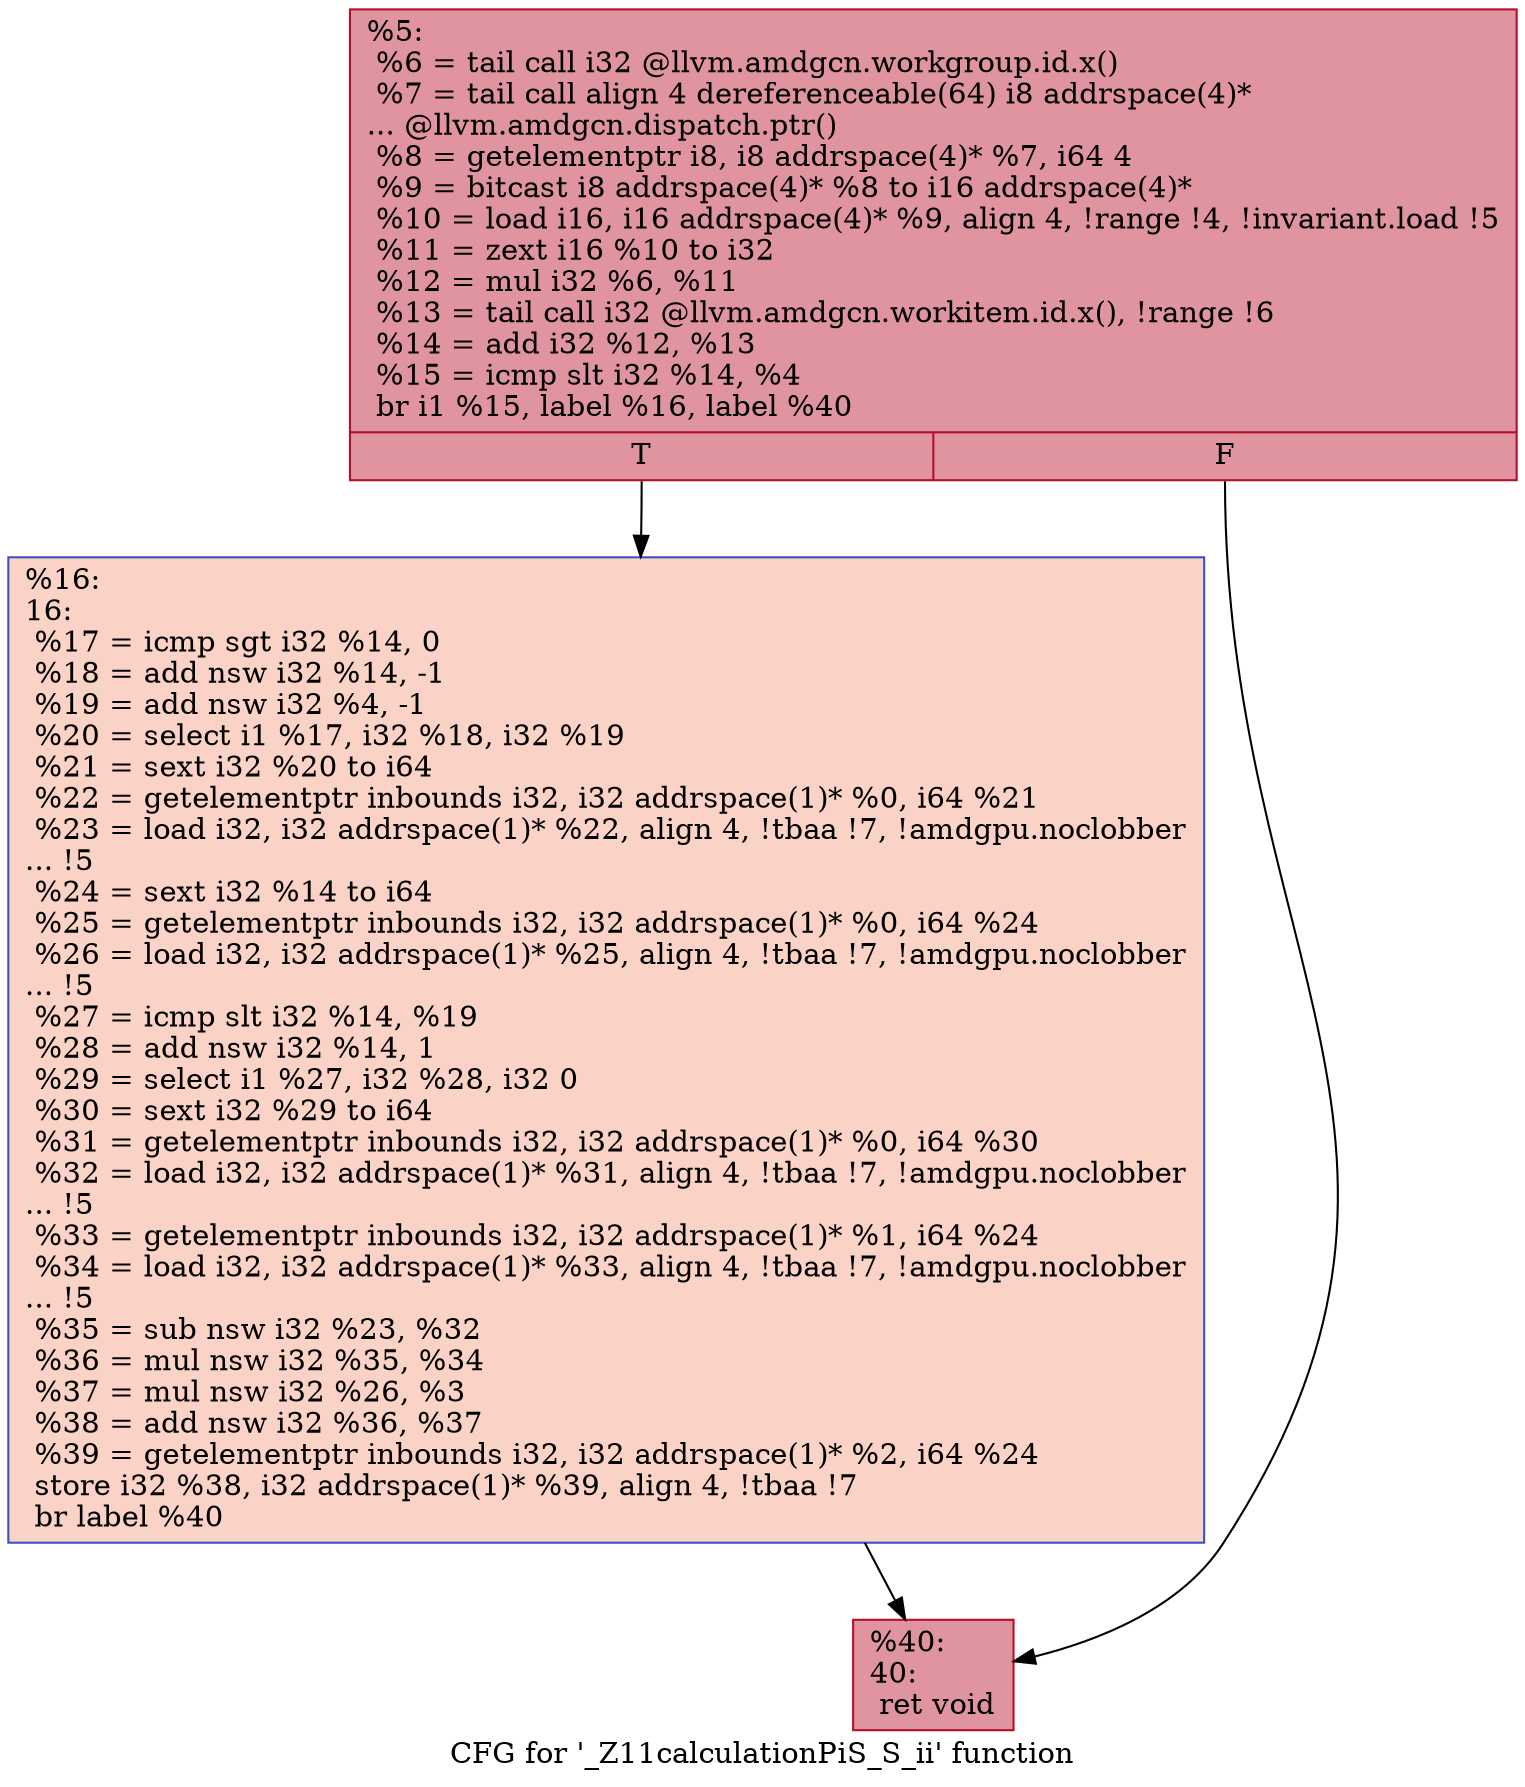 digraph "CFG for '_Z11calculationPiS_S_ii' function" {
	label="CFG for '_Z11calculationPiS_S_ii' function";

	Node0x48933e0 [shape=record,color="#b70d28ff", style=filled, fillcolor="#b70d2870",label="{%5:\l  %6 = tail call i32 @llvm.amdgcn.workgroup.id.x()\l  %7 = tail call align 4 dereferenceable(64) i8 addrspace(4)*\l... @llvm.amdgcn.dispatch.ptr()\l  %8 = getelementptr i8, i8 addrspace(4)* %7, i64 4\l  %9 = bitcast i8 addrspace(4)* %8 to i16 addrspace(4)*\l  %10 = load i16, i16 addrspace(4)* %9, align 4, !range !4, !invariant.load !5\l  %11 = zext i16 %10 to i32\l  %12 = mul i32 %6, %11\l  %13 = tail call i32 @llvm.amdgcn.workitem.id.x(), !range !6\l  %14 = add i32 %12, %13\l  %15 = icmp slt i32 %14, %4\l  br i1 %15, label %16, label %40\l|{<s0>T|<s1>F}}"];
	Node0x48933e0:s0 -> Node0x48952a0;
	Node0x48933e0:s1 -> Node0x4895330;
	Node0x48952a0 [shape=record,color="#3d50c3ff", style=filled, fillcolor="#f59c7d70",label="{%16:\l16:                                               \l  %17 = icmp sgt i32 %14, 0\l  %18 = add nsw i32 %14, -1\l  %19 = add nsw i32 %4, -1\l  %20 = select i1 %17, i32 %18, i32 %19\l  %21 = sext i32 %20 to i64\l  %22 = getelementptr inbounds i32, i32 addrspace(1)* %0, i64 %21\l  %23 = load i32, i32 addrspace(1)* %22, align 4, !tbaa !7, !amdgpu.noclobber\l... !5\l  %24 = sext i32 %14 to i64\l  %25 = getelementptr inbounds i32, i32 addrspace(1)* %0, i64 %24\l  %26 = load i32, i32 addrspace(1)* %25, align 4, !tbaa !7, !amdgpu.noclobber\l... !5\l  %27 = icmp slt i32 %14, %19\l  %28 = add nsw i32 %14, 1\l  %29 = select i1 %27, i32 %28, i32 0\l  %30 = sext i32 %29 to i64\l  %31 = getelementptr inbounds i32, i32 addrspace(1)* %0, i64 %30\l  %32 = load i32, i32 addrspace(1)* %31, align 4, !tbaa !7, !amdgpu.noclobber\l... !5\l  %33 = getelementptr inbounds i32, i32 addrspace(1)* %1, i64 %24\l  %34 = load i32, i32 addrspace(1)* %33, align 4, !tbaa !7, !amdgpu.noclobber\l... !5\l  %35 = sub nsw i32 %23, %32\l  %36 = mul nsw i32 %35, %34\l  %37 = mul nsw i32 %26, %3\l  %38 = add nsw i32 %36, %37\l  %39 = getelementptr inbounds i32, i32 addrspace(1)* %2, i64 %24\l  store i32 %38, i32 addrspace(1)* %39, align 4, !tbaa !7\l  br label %40\l}"];
	Node0x48952a0 -> Node0x4895330;
	Node0x4895330 [shape=record,color="#b70d28ff", style=filled, fillcolor="#b70d2870",label="{%40:\l40:                                               \l  ret void\l}"];
}
